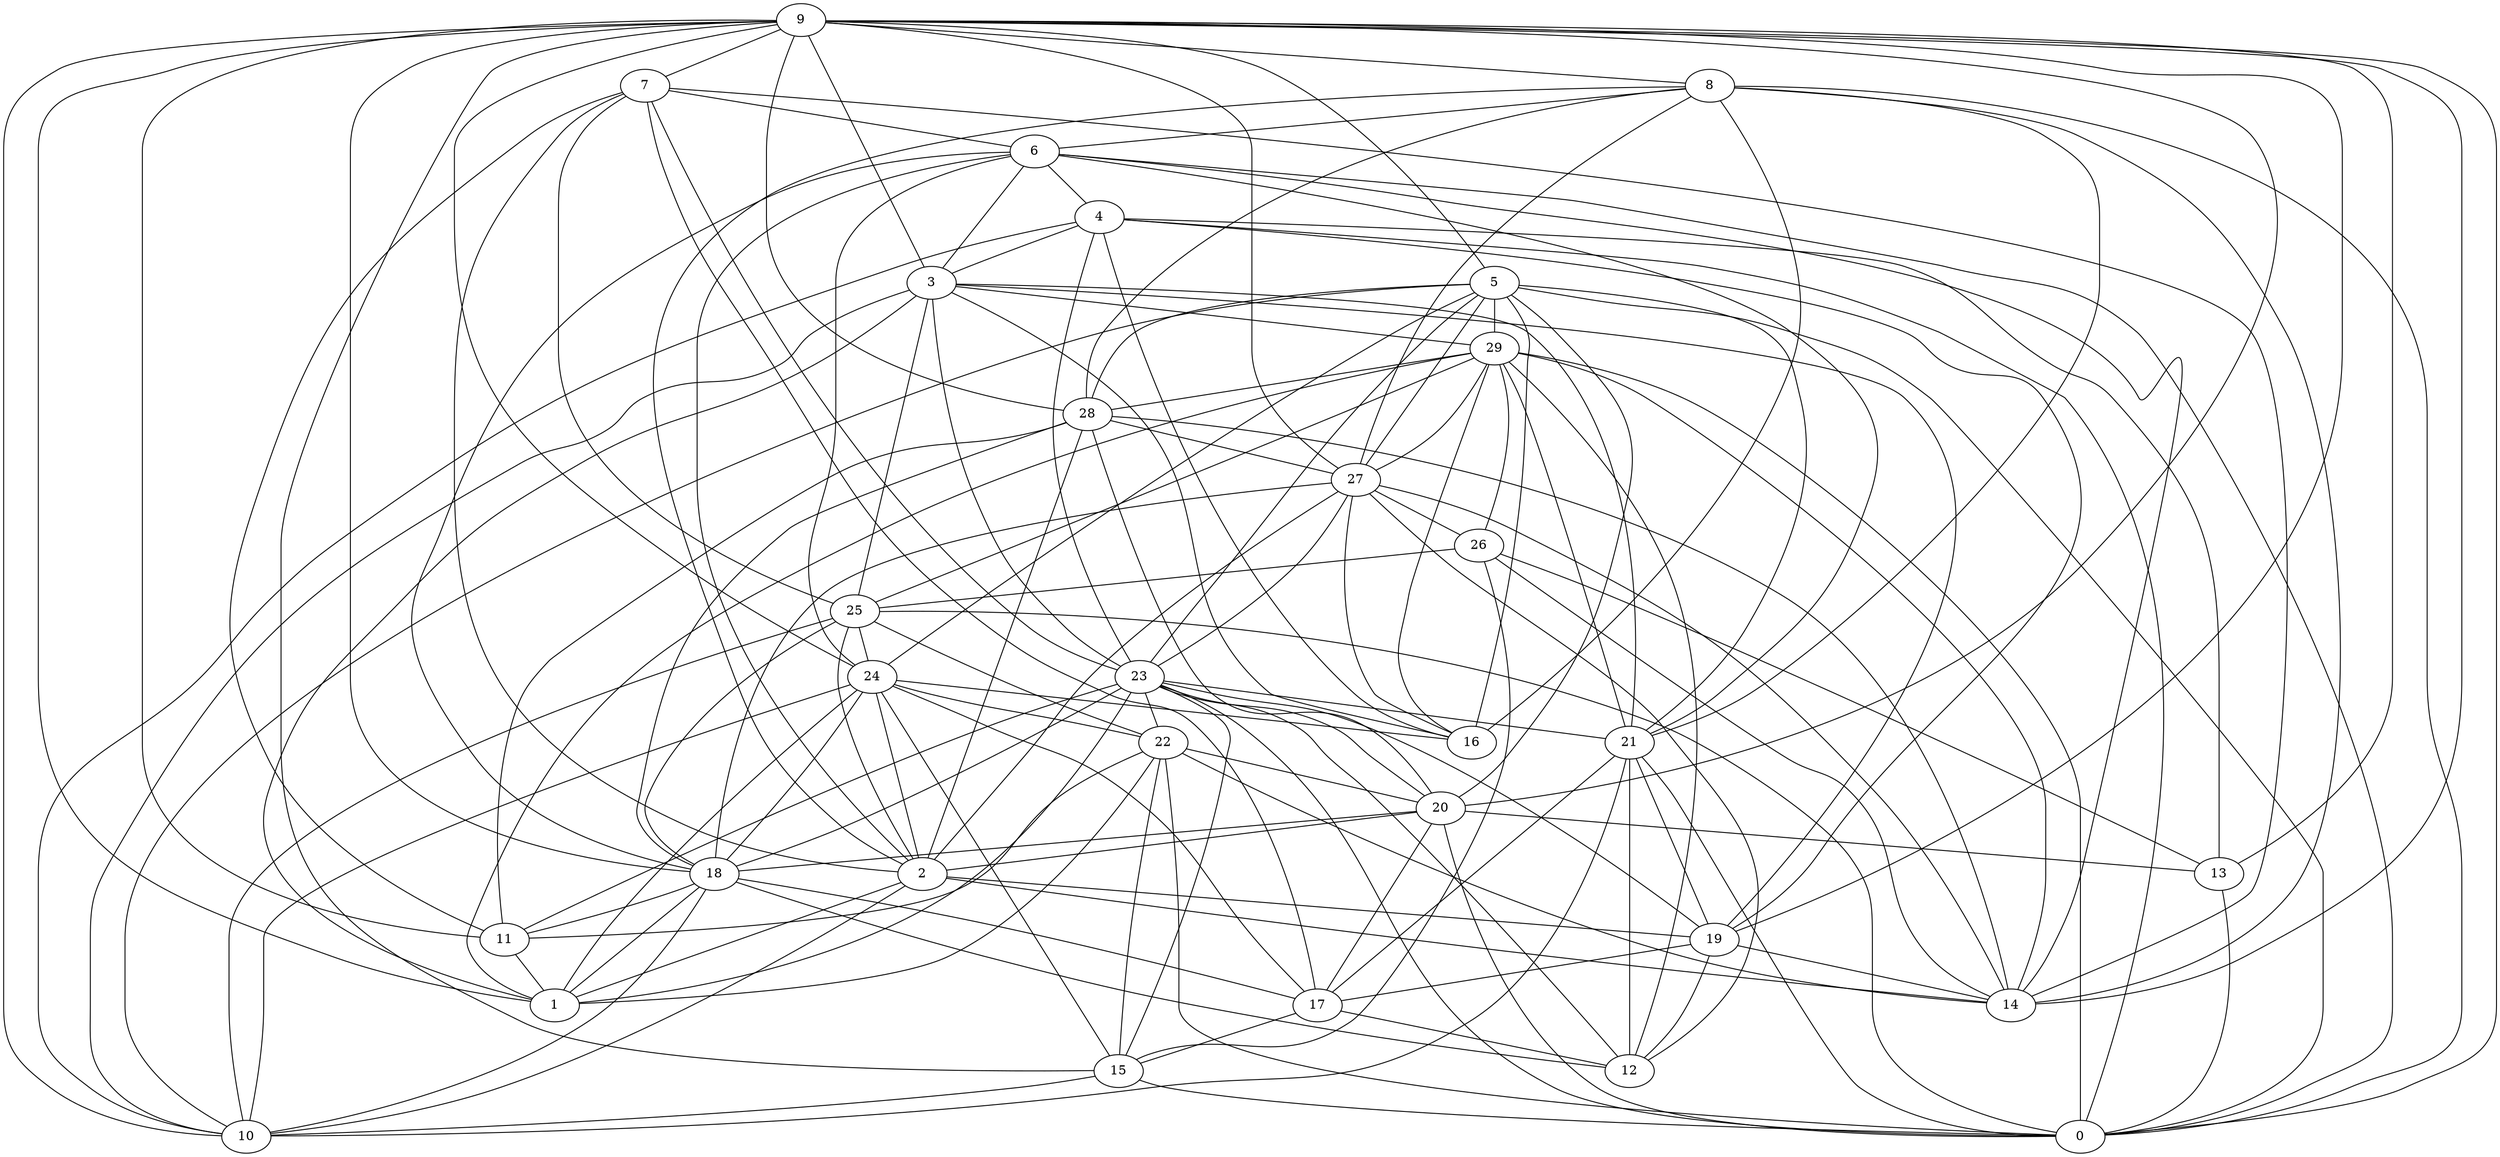 digraph GG_graph {

subgraph G_graph {
edge [color = black]
"29" -> "14" [dir = none]
"29" -> "28" [dir = none]
"29" -> "1" [dir = none]
"29" -> "0" [dir = none]
"29" -> "21" [dir = none]
"13" -> "0" [dir = none]
"22" -> "14" [dir = none]
"22" -> "11" [dir = none]
"22" -> "15" [dir = none]
"22" -> "1" [dir = none]
"9" -> "7" [dir = none]
"9" -> "0" [dir = none]
"9" -> "10" [dir = none]
"9" -> "27" [dir = none]
"9" -> "3" [dir = none]
"9" -> "5" [dir = none]
"9" -> "24" [dir = none]
"9" -> "14" [dir = none]
"9" -> "20" [dir = none]
"9" -> "8" [dir = none]
"9" -> "19" [dir = none]
"24" -> "1" [dir = none]
"24" -> "22" [dir = none]
"24" -> "16" [dir = none]
"24" -> "10" [dir = none]
"24" -> "17" [dir = none]
"27" -> "18" [dir = none]
"27" -> "23" [dir = none]
"27" -> "26" [dir = none]
"27" -> "2" [dir = none]
"27" -> "14" [dir = none]
"27" -> "12" [dir = none]
"27" -> "16" [dir = none]
"8" -> "0" [dir = none]
"8" -> "16" [dir = none]
"5" -> "10" [dir = none]
"5" -> "24" [dir = none]
"5" -> "21" [dir = none]
"5" -> "16" [dir = none]
"5" -> "20" [dir = none]
"5" -> "23" [dir = none]
"4" -> "19" [dir = none]
"4" -> "16" [dir = none]
"4" -> "3" [dir = none]
"4" -> "13" [dir = none]
"25" -> "18" [dir = none]
"25" -> "0" [dir = none]
"25" -> "10" [dir = none]
"25" -> "22" [dir = none]
"2" -> "1" [dir = none]
"19" -> "12" [dir = none]
"3" -> "16" [dir = none]
"3" -> "19" [dir = none]
"3" -> "25" [dir = none]
"3" -> "10" [dir = none]
"6" -> "24" [dir = none]
"6" -> "14" [dir = none]
"6" -> "0" [dir = none]
"6" -> "3" [dir = none]
"6" -> "18" [dir = none]
"20" -> "13" [dir = none]
"20" -> "0" [dir = none]
"20" -> "17" [dir = none]
"23" -> "12" [dir = none]
"23" -> "15" [dir = none]
"23" -> "19" [dir = none]
"23" -> "18" [dir = none]
"21" -> "19" [dir = none]
"21" -> "12" [dir = none]
"21" -> "10" [dir = none]
"21" -> "0" [dir = none]
"26" -> "25" [dir = none]
"26" -> "15" [dir = none]
"26" -> "14" [dir = none]
"7" -> "25" [dir = none]
"7" -> "17" [dir = none]
"7" -> "6" [dir = none]
"17" -> "15" [dir = none]
"28" -> "2" [dir = none]
"28" -> "20" [dir = none]
"28" -> "14" [dir = none]
"28" -> "27" [dir = none]
"28" -> "11" [dir = none]
"28" -> "18" [dir = none]
"18" -> "11" [dir = none]
"18" -> "12" [dir = none]
"18" -> "10" [dir = none]
"21" -> "17" [dir = none]
"3" -> "1" [dir = none]
"5" -> "29" [dir = none]
"29" -> "16" [dir = none]
"5" -> "27" [dir = none]
"7" -> "2" [dir = none]
"8" -> "28" [dir = none]
"3" -> "23" [dir = none]
"11" -> "1" [dir = none]
"2" -> "19" [dir = none]
"22" -> "0" [dir = none]
"25" -> "24" [dir = none]
"24" -> "18" [dir = none]
"25" -> "2" [dir = none]
"19" -> "14" [dir = none]
"9" -> "13" [dir = none]
"6" -> "4" [dir = none]
"7" -> "14" [dir = none]
"23" -> "11" [dir = none]
"4" -> "0" [dir = none]
"19" -> "17" [dir = none]
"29" -> "26" [dir = none]
"24" -> "15" [dir = none]
"5" -> "0" [dir = none]
"8" -> "6" [dir = none]
"23" -> "22" [dir = none]
"2" -> "10" [dir = none]
"8" -> "21" [dir = none]
"23" -> "21" [dir = none]
"5" -> "28" [dir = none]
"9" -> "15" [dir = none]
"4" -> "23" [dir = none]
"9" -> "11" [dir = none]
"29" -> "25" [dir = none]
"18" -> "17" [dir = none]
"4" -> "10" [dir = none]
"7" -> "23" [dir = none]
"9" -> "28" [dir = none]
"29" -> "12" [dir = none]
"6" -> "21" [dir = none]
"24" -> "2" [dir = none]
"22" -> "20" [dir = none]
"7" -> "11" [dir = none]
"23" -> "1" [dir = none]
"2" -> "14" [dir = none]
"20" -> "2" [dir = none]
"6" -> "2" [dir = none]
"3" -> "29" [dir = none]
"8" -> "14" [dir = none]
"26" -> "13" [dir = none]
"8" -> "2" [dir = none]
"3" -> "21" [dir = none]
"15" -> "0" [dir = none]
"15" -> "10" [dir = none]
"8" -> "27" [dir = none]
"18" -> "1" [dir = none]
"20" -> "18" [dir = none]
"17" -> "12" [dir = none]
"23" -> "20" [dir = none]
"9" -> "18" [dir = none]
"9" -> "1" [dir = none]
"29" -> "27" [dir = none]
"23" -> "0" [dir = none]
}

}
